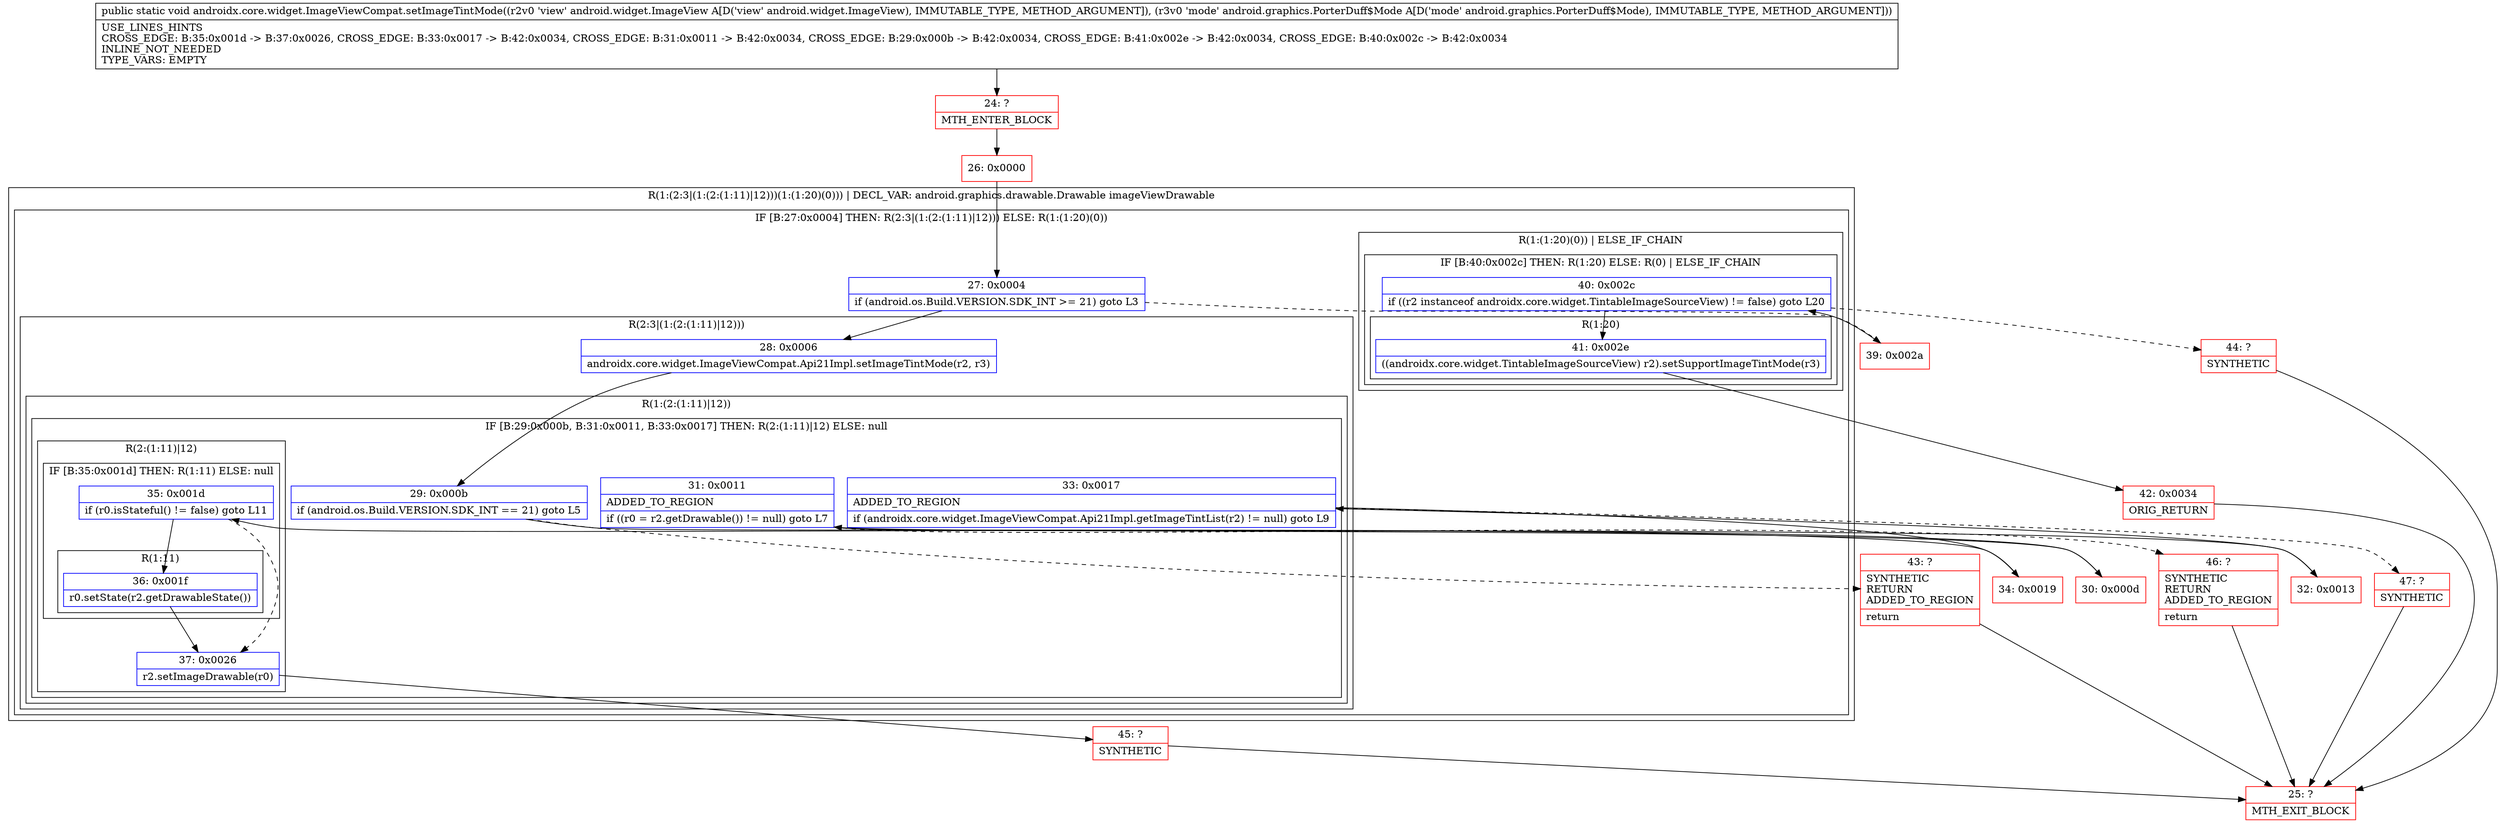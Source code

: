 digraph "CFG forandroidx.core.widget.ImageViewCompat.setImageTintMode(Landroid\/widget\/ImageView;Landroid\/graphics\/PorterDuff$Mode;)V" {
subgraph cluster_Region_2127286180 {
label = "R(1:(2:3|(1:(2:(1:11)|12)))(1:(1:20)(0))) | DECL_VAR: android.graphics.drawable.Drawable imageViewDrawable\l";
node [shape=record,color=blue];
subgraph cluster_IfRegion_2026719246 {
label = "IF [B:27:0x0004] THEN: R(2:3|(1:(2:(1:11)|12))) ELSE: R(1:(1:20)(0))";
node [shape=record,color=blue];
Node_27 [shape=record,label="{27\:\ 0x0004|if (android.os.Build.VERSION.SDK_INT \>= 21) goto L3\l}"];
subgraph cluster_Region_916694120 {
label = "R(2:3|(1:(2:(1:11)|12)))";
node [shape=record,color=blue];
Node_28 [shape=record,label="{28\:\ 0x0006|androidx.core.widget.ImageViewCompat.Api21Impl.setImageTintMode(r2, r3)\l}"];
subgraph cluster_Region_580555387 {
label = "R(1:(2:(1:11)|12))";
node [shape=record,color=blue];
subgraph cluster_IfRegion_42782563 {
label = "IF [B:29:0x000b, B:31:0x0011, B:33:0x0017] THEN: R(2:(1:11)|12) ELSE: null";
node [shape=record,color=blue];
Node_29 [shape=record,label="{29\:\ 0x000b|if (android.os.Build.VERSION.SDK_INT == 21) goto L5\l}"];
Node_31 [shape=record,label="{31\:\ 0x0011|ADDED_TO_REGION\l|if ((r0 = r2.getDrawable()) != null) goto L7\l}"];
Node_33 [shape=record,label="{33\:\ 0x0017|ADDED_TO_REGION\l|if (androidx.core.widget.ImageViewCompat.Api21Impl.getImageTintList(r2) != null) goto L9\l}"];
subgraph cluster_Region_278096388 {
label = "R(2:(1:11)|12)";
node [shape=record,color=blue];
subgraph cluster_IfRegion_1001917594 {
label = "IF [B:35:0x001d] THEN: R(1:11) ELSE: null";
node [shape=record,color=blue];
Node_35 [shape=record,label="{35\:\ 0x001d|if (r0.isStateful() != false) goto L11\l}"];
subgraph cluster_Region_1296521436 {
label = "R(1:11)";
node [shape=record,color=blue];
Node_36 [shape=record,label="{36\:\ 0x001f|r0.setState(r2.getDrawableState())\l}"];
}
}
Node_37 [shape=record,label="{37\:\ 0x0026|r2.setImageDrawable(r0)\l}"];
}
}
}
}
subgraph cluster_Region_693400000 {
label = "R(1:(1:20)(0)) | ELSE_IF_CHAIN\l";
node [shape=record,color=blue];
subgraph cluster_IfRegion_572321188 {
label = "IF [B:40:0x002c] THEN: R(1:20) ELSE: R(0) | ELSE_IF_CHAIN\l";
node [shape=record,color=blue];
Node_40 [shape=record,label="{40\:\ 0x002c|if ((r2 instanceof androidx.core.widget.TintableImageSourceView) != false) goto L20\l}"];
subgraph cluster_Region_1505487265 {
label = "R(1:20)";
node [shape=record,color=blue];
Node_41 [shape=record,label="{41\:\ 0x002e|((androidx.core.widget.TintableImageSourceView) r2).setSupportImageTintMode(r3)\l}"];
}
subgraph cluster_Region_776854514 {
label = "R(0)";
node [shape=record,color=blue];
}
}
}
}
}
Node_24 [shape=record,color=red,label="{24\:\ ?|MTH_ENTER_BLOCK\l}"];
Node_26 [shape=record,color=red,label="{26\:\ 0x0000}"];
Node_30 [shape=record,color=red,label="{30\:\ 0x000d}"];
Node_32 [shape=record,color=red,label="{32\:\ 0x0013}"];
Node_34 [shape=record,color=red,label="{34\:\ 0x0019}"];
Node_45 [shape=record,color=red,label="{45\:\ ?|SYNTHETIC\l}"];
Node_25 [shape=record,color=red,label="{25\:\ ?|MTH_EXIT_BLOCK\l}"];
Node_47 [shape=record,color=red,label="{47\:\ ?|SYNTHETIC\l}"];
Node_46 [shape=record,color=red,label="{46\:\ ?|SYNTHETIC\lRETURN\lADDED_TO_REGION\l|return\l}"];
Node_43 [shape=record,color=red,label="{43\:\ ?|SYNTHETIC\lRETURN\lADDED_TO_REGION\l|return\l}"];
Node_39 [shape=record,color=red,label="{39\:\ 0x002a}"];
Node_42 [shape=record,color=red,label="{42\:\ 0x0034|ORIG_RETURN\l}"];
Node_44 [shape=record,color=red,label="{44\:\ ?|SYNTHETIC\l}"];
MethodNode[shape=record,label="{public static void androidx.core.widget.ImageViewCompat.setImageTintMode((r2v0 'view' android.widget.ImageView A[D('view' android.widget.ImageView), IMMUTABLE_TYPE, METHOD_ARGUMENT]), (r3v0 'mode' android.graphics.PorterDuff$Mode A[D('mode' android.graphics.PorterDuff$Mode), IMMUTABLE_TYPE, METHOD_ARGUMENT]))  | USE_LINES_HINTS\lCROSS_EDGE: B:35:0x001d \-\> B:37:0x0026, CROSS_EDGE: B:33:0x0017 \-\> B:42:0x0034, CROSS_EDGE: B:31:0x0011 \-\> B:42:0x0034, CROSS_EDGE: B:29:0x000b \-\> B:42:0x0034, CROSS_EDGE: B:41:0x002e \-\> B:42:0x0034, CROSS_EDGE: B:40:0x002c \-\> B:42:0x0034\lINLINE_NOT_NEEDED\lTYPE_VARS: EMPTY\l}"];
MethodNode -> Node_24;Node_27 -> Node_28;
Node_27 -> Node_39[style=dashed];
Node_28 -> Node_29;
Node_29 -> Node_30;
Node_29 -> Node_43[style=dashed];
Node_31 -> Node_32;
Node_31 -> Node_46[style=dashed];
Node_33 -> Node_34;
Node_33 -> Node_47[style=dashed];
Node_35 -> Node_36;
Node_35 -> Node_37[style=dashed];
Node_36 -> Node_37;
Node_37 -> Node_45;
Node_40 -> Node_41;
Node_40 -> Node_44[style=dashed];
Node_41 -> Node_42;
Node_24 -> Node_26;
Node_26 -> Node_27;
Node_30 -> Node_31;
Node_32 -> Node_33;
Node_34 -> Node_35;
Node_45 -> Node_25;
Node_47 -> Node_25;
Node_46 -> Node_25;
Node_43 -> Node_25;
Node_39 -> Node_40;
Node_42 -> Node_25;
Node_44 -> Node_25;
}

